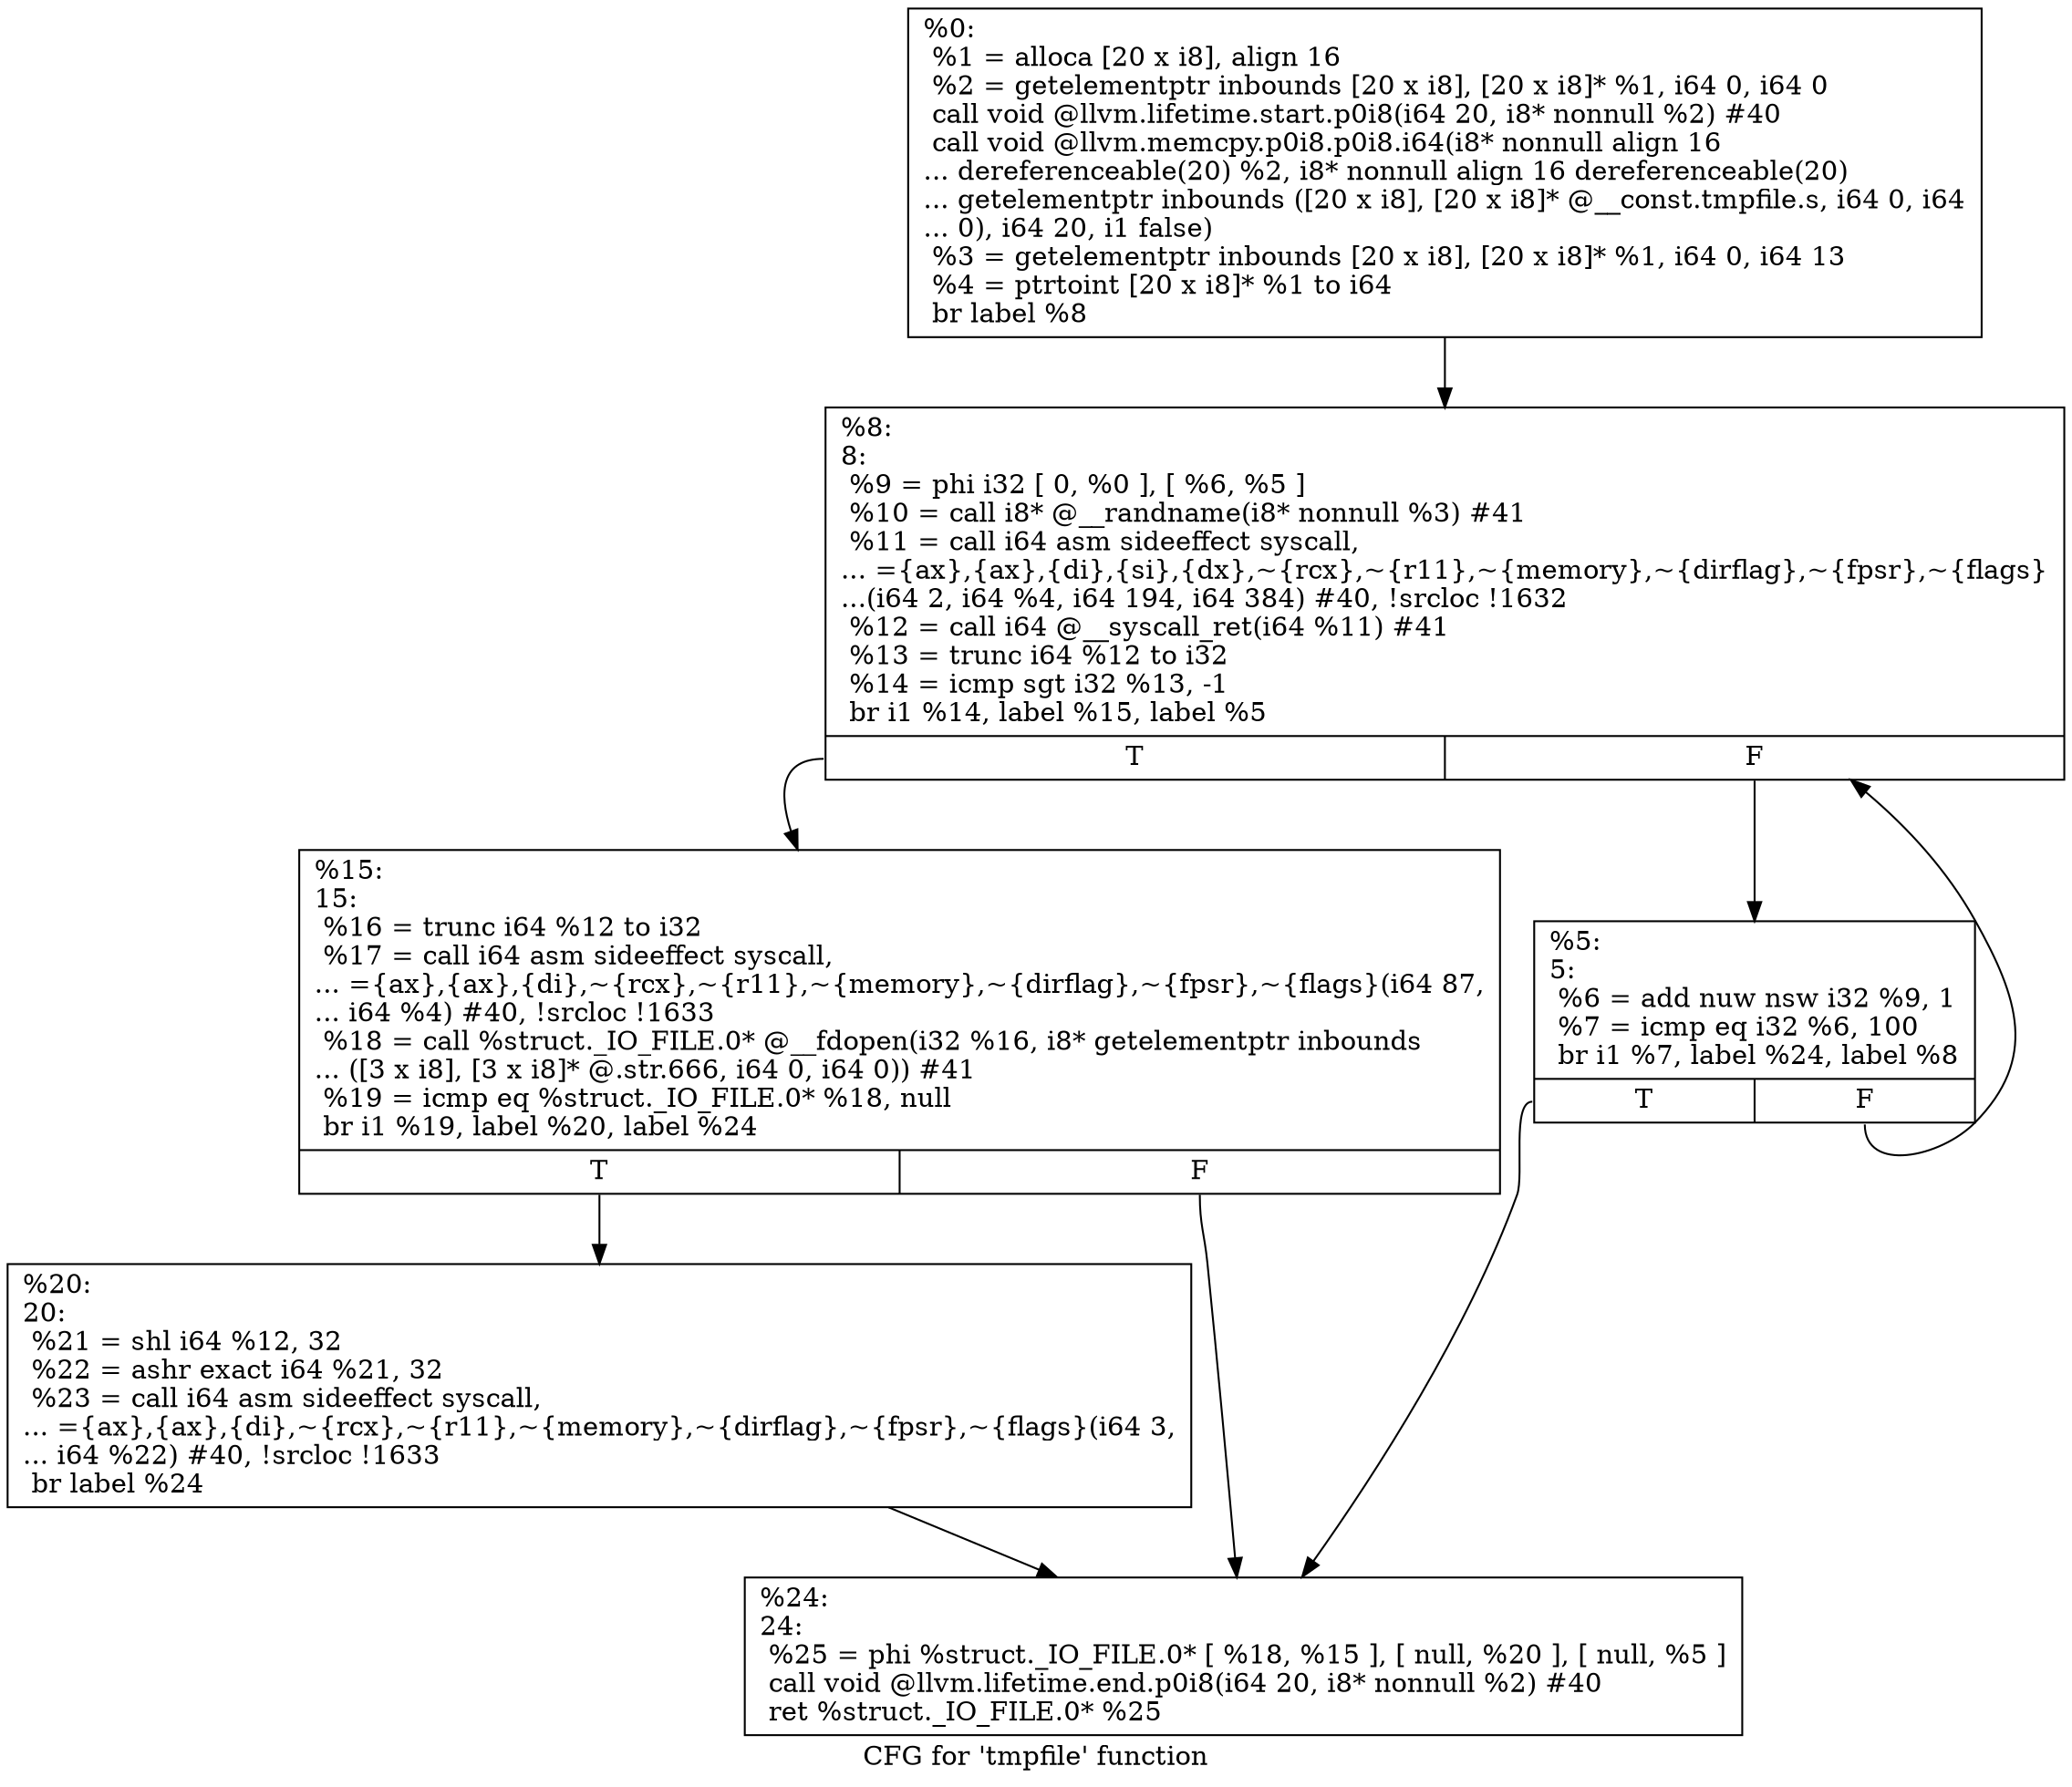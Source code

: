 digraph "CFG for 'tmpfile' function" {
	label="CFG for 'tmpfile' function";

	Node0x1ea4ce0 [shape=record,label="{%0:\l  %1 = alloca [20 x i8], align 16\l  %2 = getelementptr inbounds [20 x i8], [20 x i8]* %1, i64 0, i64 0\l  call void @llvm.lifetime.start.p0i8(i64 20, i8* nonnull %2) #40\l  call void @llvm.memcpy.p0i8.p0i8.i64(i8* nonnull align 16\l... dereferenceable(20) %2, i8* nonnull align 16 dereferenceable(20)\l... getelementptr inbounds ([20 x i8], [20 x i8]* @__const.tmpfile.s, i64 0, i64\l... 0), i64 20, i1 false)\l  %3 = getelementptr inbounds [20 x i8], [20 x i8]* %1, i64 0, i64 13\l  %4 = ptrtoint [20 x i8]* %1 to i64\l  br label %8\l}"];
	Node0x1ea4ce0 -> Node0x1ea4d80;
	Node0x1ea4d30 [shape=record,label="{%5:\l5:                                                \l  %6 = add nuw nsw i32 %9, 1\l  %7 = icmp eq i32 %6, 100\l  br i1 %7, label %24, label %8\l|{<s0>T|<s1>F}}"];
	Node0x1ea4d30:s0 -> Node0x1ea4e70;
	Node0x1ea4d30:s1 -> Node0x1ea4d80;
	Node0x1ea4d80 [shape=record,label="{%8:\l8:                                                \l  %9 = phi i32 [ 0, %0 ], [ %6, %5 ]\l  %10 = call i8* @__randname(i8* nonnull %3) #41\l  %11 = call i64 asm sideeffect syscall,\l... =\{ax\},\{ax\},\{di\},\{si\},\{dx\},~\{rcx\},~\{r11\},~\{memory\},~\{dirflag\},~\{fpsr\},~\{flags\}\l...(i64 2, i64 %4, i64 194, i64 384) #40, !srcloc !1632\l  %12 = call i64 @__syscall_ret(i64 %11) #41\l  %13 = trunc i64 %12 to i32\l  %14 = icmp sgt i32 %13, -1\l  br i1 %14, label %15, label %5\l|{<s0>T|<s1>F}}"];
	Node0x1ea4d80:s0 -> Node0x1ea4dd0;
	Node0x1ea4d80:s1 -> Node0x1ea4d30;
	Node0x1ea4dd0 [shape=record,label="{%15:\l15:                                               \l  %16 = trunc i64 %12 to i32\l  %17 = call i64 asm sideeffect syscall,\l... =\{ax\},\{ax\},\{di\},~\{rcx\},~\{r11\},~\{memory\},~\{dirflag\},~\{fpsr\},~\{flags\}(i64 87,\l... i64 %4) #40, !srcloc !1633\l  %18 = call %struct._IO_FILE.0* @__fdopen(i32 %16, i8* getelementptr inbounds\l... ([3 x i8], [3 x i8]* @.str.666, i64 0, i64 0)) #41\l  %19 = icmp eq %struct._IO_FILE.0* %18, null\l  br i1 %19, label %20, label %24\l|{<s0>T|<s1>F}}"];
	Node0x1ea4dd0:s0 -> Node0x1ea4e20;
	Node0x1ea4dd0:s1 -> Node0x1ea4e70;
	Node0x1ea4e20 [shape=record,label="{%20:\l20:                                               \l  %21 = shl i64 %12, 32\l  %22 = ashr exact i64 %21, 32\l  %23 = call i64 asm sideeffect syscall,\l... =\{ax\},\{ax\},\{di\},~\{rcx\},~\{r11\},~\{memory\},~\{dirflag\},~\{fpsr\},~\{flags\}(i64 3,\l... i64 %22) #40, !srcloc !1633\l  br label %24\l}"];
	Node0x1ea4e20 -> Node0x1ea4e70;
	Node0x1ea4e70 [shape=record,label="{%24:\l24:                                               \l  %25 = phi %struct._IO_FILE.0* [ %18, %15 ], [ null, %20 ], [ null, %5 ]\l  call void @llvm.lifetime.end.p0i8(i64 20, i8* nonnull %2) #40\l  ret %struct._IO_FILE.0* %25\l}"];
}
